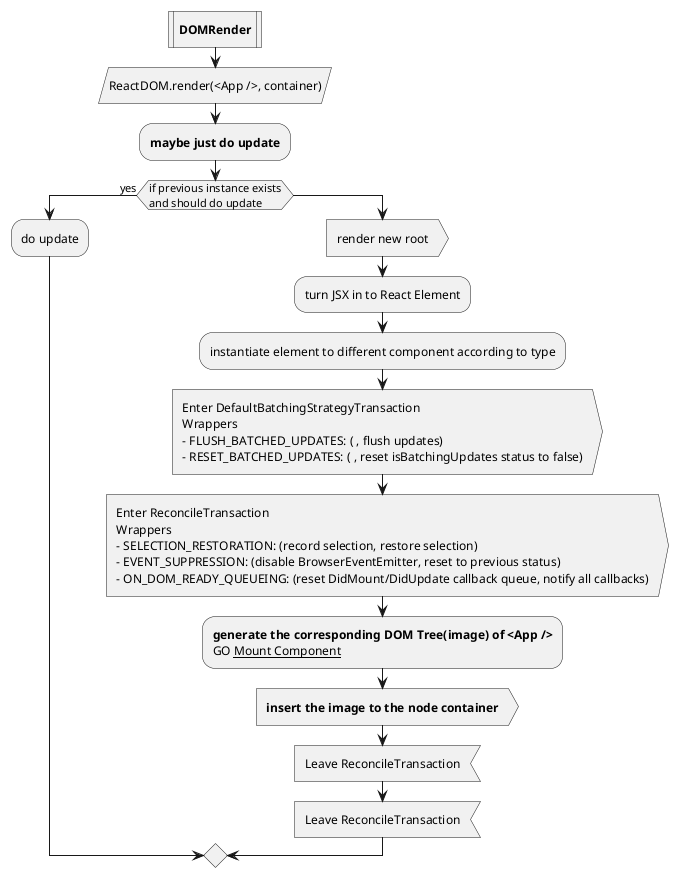 @startuml DOMRender
:**DOMRender**|
:ReactDOM.render(<App />, container)/
:**maybe just do update**;
if (if previous instance exists\nand should do update) then (yes)
  :do update;
else 
  :render new root>
  :turn JSX in to React Element;
  :instantiate element to different component according to type;
  :Enter DefaultBatchingStrategyTransaction
  Wrappers
  - FLUSH_BATCHED_UPDATES: ( , flush updates)
  - RESET_BATCHED_UPDATES: ( , reset isBatchingUpdates status to false)>
  :Enter ReconcileTransaction
  Wrappers
  - SELECTION_RESTORATION: (record selection, restore selection)
  - EVENT_SUPPRESSION: (disable BrowserEventEmitter, reset to previous status)
  - ON_DOM_READY_QUEUEING: (reset DidMount/DidUpdate callback queue, notify all callbacks)>
  :**generate the corresponding DOM Tree(image) of <App />**
  GO __Mount Component__;
  :**insert the image to the node container**>
  :Leave ReconcileTransaction<
  :Leave ReconcileTransaction<
@enduml